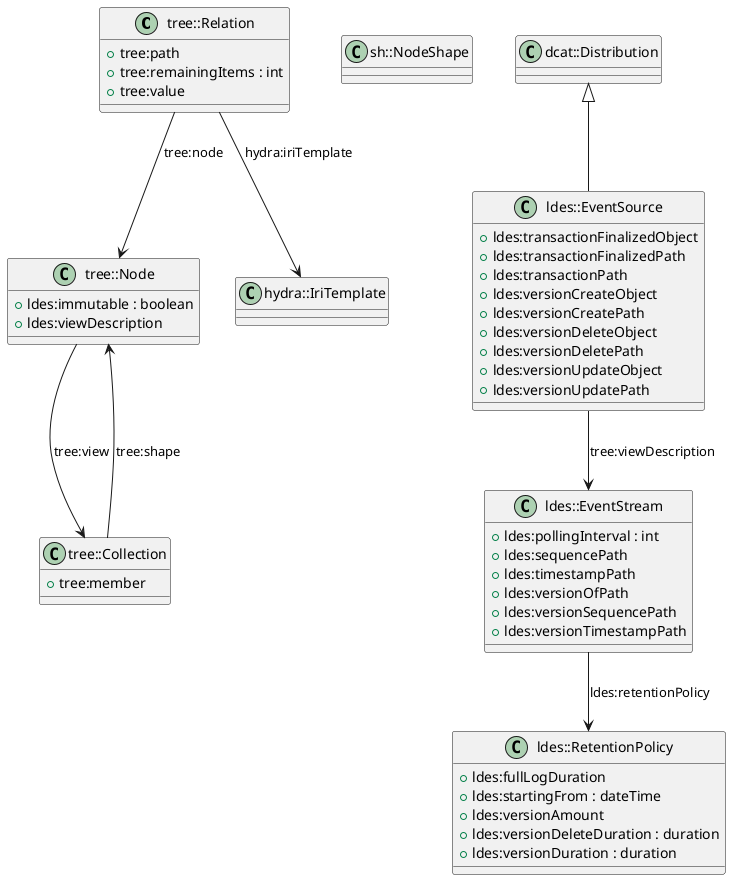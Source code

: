 @startuml
 
' ===================
' Classes and Attributes
' ===================
 
class "tree::Relation" {
 + tree:path
 + tree:remainingItems : int
 + tree:value
}
 
class "tree::Node" {
 + ldes:immutable : boolean
 + ldes:viewDescription
}
 
class "tree::Collection" {
 + tree:member
}
 
class "sh::NodeShape"
 
class "dcat::Distribution"
 
class "hydra::IriTemplate"
 
class "ldes::RetentionPolicy" {
 + ldes:fullLogDuration
 + ldes:startingFrom : dateTime
 + ldes:versionAmount
 + ldes:versionDeleteDuration : duration
 + ldes:versionDuration : duration
}
 
class "ldes::EventStream" {
 + ldes:pollingInterval : int
 + ldes:sequencePath
 + ldes:timestampPath
 + ldes:versionOfPath
 + ldes:versionSequencePath
 + ldes:versionTimestampPath
}
 
class "ldes::EventSource" {
 + ldes:transactionFinalizedObject
 + ldes:transactionFinalizedPath
 + ldes:transactionPath
 + ldes:versionCreateObject
 + ldes:versionCreatePath
 + ldes:versionDeleteObject
 + ldes:versionDeletePath
 + ldes:versionUpdateObject
 + ldes:versionUpdatePath
}
 
' ===================
' Relationships
' ===================
 
"tree::Relation" --> "tree::Node" : tree:node
"tree::Node" --> "tree::Collection" : tree:view
"tree::Collection" --> "tree::Node" : tree:shape
"dcat::Distribution" <|-- "ldes::EventSource"
"ldes::EventSource" --> "ldes::EventStream" : tree:viewDescription
"ldes::EventStream" --> "ldes::RetentionPolicy" : ldes:retentionPolicy
"tree::Relation" --> "hydra::IriTemplate" : hydra:iriTemplate
 
@enduml

